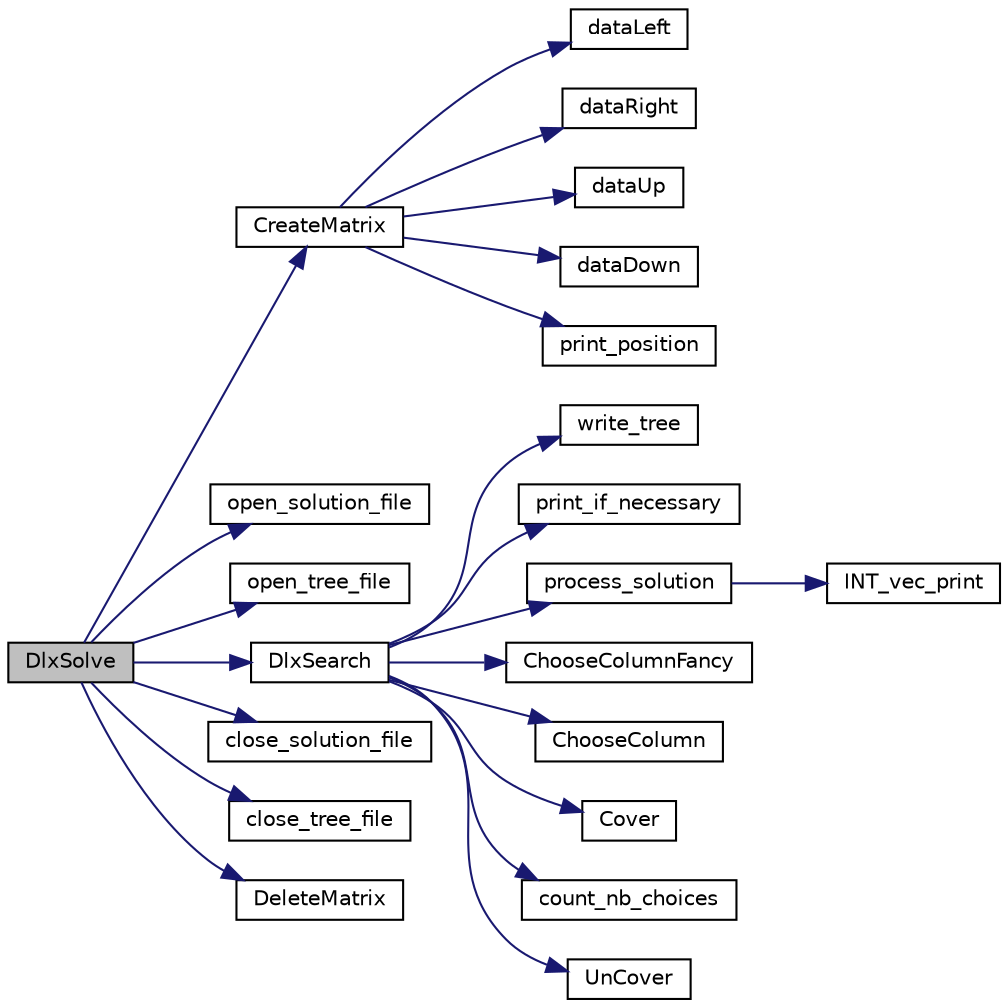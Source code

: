 digraph "DlxSolve"
{
  edge [fontname="Helvetica",fontsize="10",labelfontname="Helvetica",labelfontsize="10"];
  node [fontname="Helvetica",fontsize="10",shape=record];
  rankdir="LR";
  Node370 [label="DlxSolve",height=0.2,width=0.4,color="black", fillcolor="grey75", style="filled", fontcolor="black"];
  Node370 -> Node371 [color="midnightblue",fontsize="10",style="solid",fontname="Helvetica"];
  Node371 [label="CreateMatrix",height=0.2,width=0.4,color="black", fillcolor="white", style="filled",URL="$d9/d5e/lib_2foundations_2solvers_2dlx_8_c.html#a89ddc9af8630a87164d84a96b956e67a"];
  Node371 -> Node372 [color="midnightblue",fontsize="10",style="solid",fontname="Helvetica"];
  Node372 [label="dataLeft",height=0.2,width=0.4,color="black", fillcolor="white", style="filled",URL="$d9/d5e/lib_2foundations_2solvers_2dlx_8_c.html#a8888f0dd45706c8fa1124581b18fa352"];
  Node371 -> Node373 [color="midnightblue",fontsize="10",style="solid",fontname="Helvetica"];
  Node373 [label="dataRight",height=0.2,width=0.4,color="black", fillcolor="white", style="filled",URL="$d9/d5e/lib_2foundations_2solvers_2dlx_8_c.html#a89f3d1856c52f00a6c8147b52a39ff8b"];
  Node371 -> Node374 [color="midnightblue",fontsize="10",style="solid",fontname="Helvetica"];
  Node374 [label="dataUp",height=0.2,width=0.4,color="black", fillcolor="white", style="filled",URL="$d9/d5e/lib_2foundations_2solvers_2dlx_8_c.html#a3b4f22e3083f708496b036d8b327cde6"];
  Node371 -> Node375 [color="midnightblue",fontsize="10",style="solid",fontname="Helvetica"];
  Node375 [label="dataDown",height=0.2,width=0.4,color="black", fillcolor="white", style="filled",URL="$d9/d5e/lib_2foundations_2solvers_2dlx_8_c.html#a70f89cf63f3fa3b87ce334e374754482"];
  Node371 -> Node376 [color="midnightblue",fontsize="10",style="solid",fontname="Helvetica"];
  Node376 [label="print_position",height=0.2,width=0.4,color="black", fillcolor="white", style="filled",URL="$d9/d5e/lib_2foundations_2solvers_2dlx_8_c.html#a8b8b7fc407e960da5142b9c448de514b"];
  Node370 -> Node377 [color="midnightblue",fontsize="10",style="solid",fontname="Helvetica"];
  Node377 [label="open_solution_file",height=0.2,width=0.4,color="black", fillcolor="white", style="filled",URL="$d9/d5e/lib_2foundations_2solvers_2dlx_8_c.html#a1ab938d1414c2ce08a91cdc5d390a6ec"];
  Node370 -> Node378 [color="midnightblue",fontsize="10",style="solid",fontname="Helvetica"];
  Node378 [label="open_tree_file",height=0.2,width=0.4,color="black", fillcolor="white", style="filled",URL="$d9/d5e/lib_2foundations_2solvers_2dlx_8_c.html#a326744a7570a6f5993c62aae87647cbf"];
  Node370 -> Node379 [color="midnightblue",fontsize="10",style="solid",fontname="Helvetica"];
  Node379 [label="DlxSearch",height=0.2,width=0.4,color="black", fillcolor="white", style="filled",URL="$d9/d5e/lib_2foundations_2solvers_2dlx_8_c.html#a71f59e229697fd713666715446438998"];
  Node379 -> Node380 [color="midnightblue",fontsize="10",style="solid",fontname="Helvetica"];
  Node380 [label="write_tree",height=0.2,width=0.4,color="black", fillcolor="white", style="filled",URL="$d9/d5e/lib_2foundations_2solvers_2dlx_8_c.html#ac9de85ee7e49f43b2255f8164510f036"];
  Node379 -> Node381 [color="midnightblue",fontsize="10",style="solid",fontname="Helvetica"];
  Node381 [label="print_if_necessary",height=0.2,width=0.4,color="black", fillcolor="white", style="filled",URL="$d9/d5e/lib_2foundations_2solvers_2dlx_8_c.html#aa5b6ab0580fa410716625ff0da94d8c5"];
  Node379 -> Node382 [color="midnightblue",fontsize="10",style="solid",fontname="Helvetica"];
  Node382 [label="process_solution",height=0.2,width=0.4,color="black", fillcolor="white", style="filled",URL="$d9/d5e/lib_2foundations_2solvers_2dlx_8_c.html#a0644802c7498582c7ecdb3c18be9ac00"];
  Node382 -> Node383 [color="midnightblue",fontsize="10",style="solid",fontname="Helvetica"];
  Node383 [label="INT_vec_print",height=0.2,width=0.4,color="black", fillcolor="white", style="filled",URL="$df/dbf/sajeeb_8_c.html#a79a5901af0b47dd0d694109543c027fe"];
  Node379 -> Node384 [color="midnightblue",fontsize="10",style="solid",fontname="Helvetica"];
  Node384 [label="ChooseColumnFancy",height=0.2,width=0.4,color="black", fillcolor="white", style="filled",URL="$d9/d5e/lib_2foundations_2solvers_2dlx_8_c.html#a9e4dbecc7e3b59f9ff63364f043a936b"];
  Node379 -> Node385 [color="midnightblue",fontsize="10",style="solid",fontname="Helvetica"];
  Node385 [label="ChooseColumn",height=0.2,width=0.4,color="black", fillcolor="white", style="filled",URL="$d9/d5e/lib_2foundations_2solvers_2dlx_8_c.html#ab9cb65741895b0cca305fac563917215"];
  Node379 -> Node386 [color="midnightblue",fontsize="10",style="solid",fontname="Helvetica"];
  Node386 [label="Cover",height=0.2,width=0.4,color="black", fillcolor="white", style="filled",URL="$d9/d5e/lib_2foundations_2solvers_2dlx_8_c.html#a779523d7d194ac8ee94af5f6c754a3f1"];
  Node379 -> Node387 [color="midnightblue",fontsize="10",style="solid",fontname="Helvetica"];
  Node387 [label="count_nb_choices",height=0.2,width=0.4,color="black", fillcolor="white", style="filled",URL="$d9/d5e/lib_2foundations_2solvers_2dlx_8_c.html#aea8d3299981a83f8368fca5775cc37f9"];
  Node379 -> Node388 [color="midnightblue",fontsize="10",style="solid",fontname="Helvetica"];
  Node388 [label="UnCover",height=0.2,width=0.4,color="black", fillcolor="white", style="filled",URL="$d9/d5e/lib_2foundations_2solvers_2dlx_8_c.html#ae438e7c2e37e310d1981d3a7be44613d"];
  Node370 -> Node389 [color="midnightblue",fontsize="10",style="solid",fontname="Helvetica"];
  Node389 [label="close_solution_file",height=0.2,width=0.4,color="black", fillcolor="white", style="filled",URL="$d9/d5e/lib_2foundations_2solvers_2dlx_8_c.html#afa8a206659c5a8f58feb9dbea3b33677"];
  Node370 -> Node390 [color="midnightblue",fontsize="10",style="solid",fontname="Helvetica"];
  Node390 [label="close_tree_file",height=0.2,width=0.4,color="black", fillcolor="white", style="filled",URL="$d9/d5e/lib_2foundations_2solvers_2dlx_8_c.html#ac99ce7417f74261f360db866919e0cd0"];
  Node370 -> Node391 [color="midnightblue",fontsize="10",style="solid",fontname="Helvetica"];
  Node391 [label="DeleteMatrix",height=0.2,width=0.4,color="black", fillcolor="white", style="filled",URL="$d9/d5e/lib_2foundations_2solvers_2dlx_8_c.html#a0d0d8367563593a49ea746e787a1a38a"];
}
